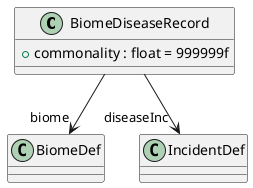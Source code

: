 @startuml
class BiomeDiseaseRecord {
    + commonality : float = 999999f
}
BiomeDiseaseRecord --> "biome" BiomeDef
BiomeDiseaseRecord --> "diseaseInc" IncidentDef
@enduml
